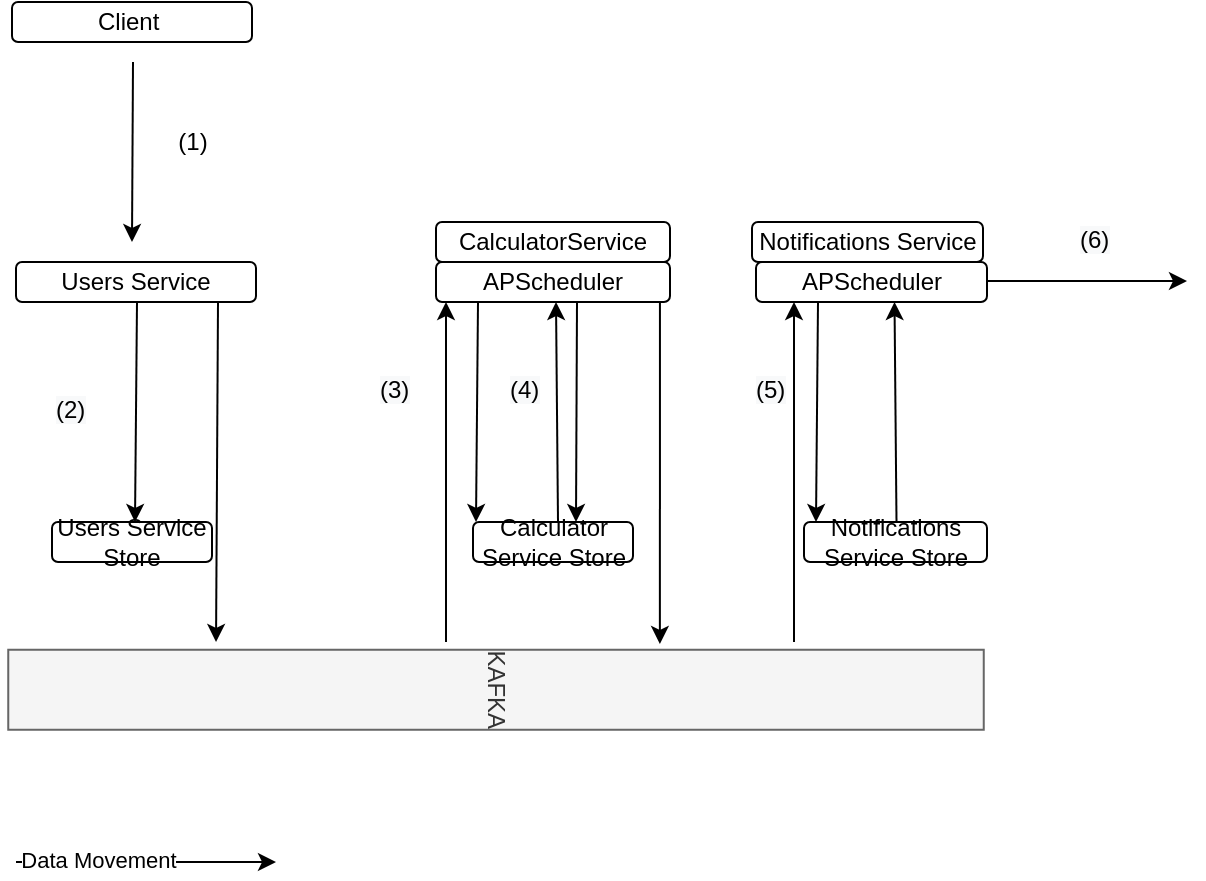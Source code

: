 <mxfile version="13.6.5" type="github">
  <diagram id="WI9T0HZ2pTsCkuznbFz-" name="Page-1">
    <mxGraphModel dx="1422" dy="921" grid="1" gridSize="10" guides="1" tooltips="1" connect="1" arrows="1" fold="1" page="1" pageScale="1" pageWidth="1169" pageHeight="827" math="0" shadow="0">
      <root>
        <mxCell id="0" />
        <mxCell id="1" parent="0" />
        <mxCell id="oiR4AqOKDmJaXYHkN7h8-17" value="KAFKA" style="rounded=0;whiteSpace=wrap;html=1;sketch=0;rotation=90;fillColor=#f5f5f5;strokeColor=#666666;fontColor=#333333;" parent="1" vertex="1">
          <mxGeometry x="520" y="160" width="40" height="487.75" as="geometry" />
        </mxCell>
        <mxCell id="oiR4AqOKDmJaXYHkN7h8-36" value="Users Service" style="rounded=1;whiteSpace=wrap;html=1;sketch=0;" parent="1" vertex="1">
          <mxGeometry x="300" y="190" width="120" height="20" as="geometry" />
        </mxCell>
        <mxCell id="oiR4AqOKDmJaXYHkN7h8-37" value="APScheduler" style="rounded=1;whiteSpace=wrap;html=1;sketch=0;" parent="1" vertex="1">
          <mxGeometry x="510" y="190" width="117" height="20" as="geometry" />
        </mxCell>
        <mxCell id="oiR4AqOKDmJaXYHkN7h8-38" value="APScheduler" style="rounded=1;whiteSpace=wrap;html=1;sketch=0;" parent="1" vertex="1">
          <mxGeometry x="670" y="190" width="115.5" height="20" as="geometry" />
        </mxCell>
        <mxCell id="3YZ4RTQzVcewJYnvILxL-3" value="" style="endArrow=classic;html=1;exitX=0.5;exitY=1;exitDx=0;exitDy=0;" edge="1" parent="1">
          <mxGeometry width="50" height="50" relative="1" as="geometry">
            <mxPoint x="360.5" y="210" as="sourcePoint" />
            <mxPoint x="359.5" y="320" as="targetPoint" />
          </mxGeometry>
        </mxCell>
        <mxCell id="3YZ4RTQzVcewJYnvILxL-7" value="Users Service Store" style="rounded=1;whiteSpace=wrap;html=1;sketch=0;" vertex="1" parent="1">
          <mxGeometry x="318" y="320" width="80" height="20" as="geometry" />
        </mxCell>
        <mxCell id="3YZ4RTQzVcewJYnvILxL-8" value="Calculator Service Store" style="rounded=1;whiteSpace=wrap;html=1;sketch=0;" vertex="1" parent="1">
          <mxGeometry x="528.5" y="320" width="80" height="20" as="geometry" />
        </mxCell>
        <mxCell id="3YZ4RTQzVcewJYnvILxL-9" value="Notifications Service Store" style="rounded=1;whiteSpace=wrap;html=1;sketch=0;" vertex="1" parent="1">
          <mxGeometry x="694" y="320" width="91.5" height="20" as="geometry" />
        </mxCell>
        <mxCell id="3YZ4RTQzVcewJYnvILxL-10" value="" style="endArrow=classic;html=1;exitX=0.5;exitY=1;exitDx=0;exitDy=0;entryX=-0.097;entryY=0.787;entryDx=0;entryDy=0;entryPerimeter=0;" edge="1" parent="1" target="oiR4AqOKDmJaXYHkN7h8-17">
          <mxGeometry width="50" height="50" relative="1" as="geometry">
            <mxPoint x="401" y="210" as="sourcePoint" />
            <mxPoint x="400" y="320" as="targetPoint" />
          </mxGeometry>
        </mxCell>
        <mxCell id="3YZ4RTQzVcewJYnvILxL-12" value="(1)" style="text;html=1;strokeColor=none;fillColor=none;align=center;verticalAlign=middle;whiteSpace=wrap;rounded=0;" vertex="1" parent="1">
          <mxGeometry x="350" y="120" width="77" height="20" as="geometry" />
        </mxCell>
        <mxCell id="3YZ4RTQzVcewJYnvILxL-14" value="" style="endArrow=classic;html=1;exitX=0.5;exitY=1;exitDx=0;exitDy=0;" edge="1" parent="1">
          <mxGeometry width="50" height="50" relative="1" as="geometry">
            <mxPoint x="358.5" y="90" as="sourcePoint" />
            <mxPoint x="358" y="180" as="targetPoint" />
          </mxGeometry>
        </mxCell>
        <mxCell id="3YZ4RTQzVcewJYnvILxL-15" value="" style="endArrow=classic;html=1;" edge="1" parent="1">
          <mxGeometry width="50" height="50" relative="1" as="geometry">
            <mxPoint x="300" y="490" as="sourcePoint" />
            <mxPoint x="430" y="490" as="targetPoint" />
          </mxGeometry>
        </mxCell>
        <mxCell id="3YZ4RTQzVcewJYnvILxL-16" value="Data Movement" style="edgeLabel;html=1;align=center;verticalAlign=middle;resizable=0;points=[];" vertex="1" connectable="0" parent="3YZ4RTQzVcewJYnvILxL-15">
          <mxGeometry x="-0.371" y="1" relative="1" as="geometry">
            <mxPoint as="offset" />
          </mxGeometry>
        </mxCell>
        <mxCell id="3YZ4RTQzVcewJYnvILxL-17" value="Client&amp;nbsp;" style="rounded=1;whiteSpace=wrap;html=1;sketch=0;" vertex="1" parent="1">
          <mxGeometry x="298" y="60" width="120" height="20" as="geometry" />
        </mxCell>
        <mxCell id="3YZ4RTQzVcewJYnvILxL-18" value="&lt;span style=&quot;color: rgb(0 , 0 , 0) ; font-family: &amp;#34;helvetica&amp;#34; ; font-size: 12px ; font-style: normal ; font-weight: 400 ; letter-spacing: normal ; text-align: center ; text-indent: 0px ; text-transform: none ; word-spacing: 0px ; background-color: rgb(248 , 249 , 250) ; display: inline ; float: none&quot;&gt;(2)&lt;/span&gt;" style="text;whiteSpace=wrap;html=1;" vertex="1" parent="1">
          <mxGeometry x="318" y="250" width="40" height="30" as="geometry" />
        </mxCell>
        <mxCell id="3YZ4RTQzVcewJYnvILxL-19" value="" style="endArrow=classic;html=1;entryX=0;entryY=1;entryDx=0;entryDy=0;" edge="1" parent="1">
          <mxGeometry width="50" height="50" relative="1" as="geometry">
            <mxPoint x="515" y="380" as="sourcePoint" />
            <mxPoint x="515" y="210" as="targetPoint" />
          </mxGeometry>
        </mxCell>
        <mxCell id="3YZ4RTQzVcewJYnvILxL-20" value="" style="endArrow=classic;html=1;exitX=0.5;exitY=1;exitDx=0;exitDy=0;" edge="1" parent="1">
          <mxGeometry width="50" height="50" relative="1" as="geometry">
            <mxPoint x="531" y="210" as="sourcePoint" />
            <mxPoint x="530" y="320" as="targetPoint" />
          </mxGeometry>
        </mxCell>
        <mxCell id="3YZ4RTQzVcewJYnvILxL-21" value="" style="endArrow=classic;html=1;exitX=0.5;exitY=1;exitDx=0;exitDy=0;" edge="1" parent="1">
          <mxGeometry width="50" height="50" relative="1" as="geometry">
            <mxPoint x="571" y="320" as="sourcePoint" />
            <mxPoint x="570" y="210" as="targetPoint" />
          </mxGeometry>
        </mxCell>
        <mxCell id="3YZ4RTQzVcewJYnvILxL-22" value="&lt;span style=&quot;color: rgb(0 , 0 , 0) ; font-family: &amp;#34;helvetica&amp;#34; ; font-size: 12px ; font-style: normal ; font-weight: 400 ; letter-spacing: normal ; text-align: center ; text-indent: 0px ; text-transform: none ; word-spacing: 0px ; background-color: rgb(248 , 249 , 250) ; display: inline ; float: none&quot;&gt;(3)&lt;/span&gt;" style="text;whiteSpace=wrap;html=1;" vertex="1" parent="1">
          <mxGeometry x="480" y="240" width="40" height="30" as="geometry" />
        </mxCell>
        <mxCell id="3YZ4RTQzVcewJYnvILxL-23" value="" style="endArrow=classic;html=1;" edge="1" parent="1">
          <mxGeometry width="50" height="50" relative="1" as="geometry">
            <mxPoint x="580.5" y="210" as="sourcePoint" />
            <mxPoint x="580" y="320" as="targetPoint" />
          </mxGeometry>
        </mxCell>
        <mxCell id="3YZ4RTQzVcewJYnvILxL-24" value="&lt;span style=&quot;color: rgb(0 , 0 , 0) ; font-family: &amp;#34;helvetica&amp;#34; ; font-size: 12px ; font-style: normal ; font-weight: 400 ; letter-spacing: normal ; text-align: center ; text-indent: 0px ; text-transform: none ; word-spacing: 0px ; background-color: rgb(248 , 249 , 250) ; display: inline ; float: none&quot;&gt;(4)&lt;/span&gt;" style="text;whiteSpace=wrap;html=1;" vertex="1" parent="1">
          <mxGeometry x="545" y="240" width="40" height="30" as="geometry" />
        </mxCell>
        <mxCell id="3YZ4RTQzVcewJYnvILxL-27" value="" style="endArrow=classic;html=1;entryX=-0.072;entryY=0.332;entryDx=0;entryDy=0;entryPerimeter=0;exitX=0.957;exitY=1;exitDx=0;exitDy=0;exitPerimeter=0;" edge="1" parent="1" source="oiR4AqOKDmJaXYHkN7h8-37" target="oiR4AqOKDmJaXYHkN7h8-17">
          <mxGeometry width="50" height="50" relative="1" as="geometry">
            <mxPoint x="622" y="220" as="sourcePoint" />
            <mxPoint x="608.5" y="320" as="targetPoint" />
          </mxGeometry>
        </mxCell>
        <mxCell id="3YZ4RTQzVcewJYnvILxL-28" value="" style="endArrow=classic;html=1;entryX=0;entryY=1;entryDx=0;entryDy=0;" edge="1" parent="1">
          <mxGeometry width="50" height="50" relative="1" as="geometry">
            <mxPoint x="689" y="380" as="sourcePoint" />
            <mxPoint x="689" y="210" as="targetPoint" />
          </mxGeometry>
        </mxCell>
        <mxCell id="3YZ4RTQzVcewJYnvILxL-29" value="" style="endArrow=classic;html=1;exitX=0.5;exitY=1;exitDx=0;exitDy=0;" edge="1" parent="1">
          <mxGeometry width="50" height="50" relative="1" as="geometry">
            <mxPoint x="701" y="210" as="sourcePoint" />
            <mxPoint x="700" y="320" as="targetPoint" />
          </mxGeometry>
        </mxCell>
        <mxCell id="3YZ4RTQzVcewJYnvILxL-31" value="" style="endArrow=classic;html=1;exitX=0.5;exitY=1;exitDx=0;exitDy=0;" edge="1" parent="1">
          <mxGeometry width="50" height="50" relative="1" as="geometry">
            <mxPoint x="740.25" y="320" as="sourcePoint" />
            <mxPoint x="739.25" y="210" as="targetPoint" />
          </mxGeometry>
        </mxCell>
        <mxCell id="3YZ4RTQzVcewJYnvILxL-32" value="CalculatorService" style="rounded=1;whiteSpace=wrap;html=1;sketch=0;" vertex="1" parent="1">
          <mxGeometry x="510" y="170" width="117" height="20" as="geometry" />
        </mxCell>
        <mxCell id="3YZ4RTQzVcewJYnvILxL-35" value="&lt;span style=&quot;color: rgb(0 , 0 , 0) ; font-family: &amp;#34;helvetica&amp;#34; ; font-size: 12px ; font-style: normal ; font-weight: 400 ; letter-spacing: normal ; text-align: center ; text-indent: 0px ; text-transform: none ; word-spacing: 0px ; background-color: rgb(248 , 249 , 250) ; display: inline ; float: none&quot;&gt;(5)&lt;/span&gt;" style="text;whiteSpace=wrap;html=1;" vertex="1" parent="1">
          <mxGeometry x="668" y="240" width="40" height="30" as="geometry" />
        </mxCell>
        <mxCell id="3YZ4RTQzVcewJYnvILxL-41" value="Notifications Service" style="rounded=1;whiteSpace=wrap;html=1;sketch=0;" vertex="1" parent="1">
          <mxGeometry x="668" y="170" width="115.5" height="20" as="geometry" />
        </mxCell>
        <mxCell id="3YZ4RTQzVcewJYnvILxL-42" value="" style="endArrow=classic;html=1;" edge="1" parent="1">
          <mxGeometry width="50" height="50" relative="1" as="geometry">
            <mxPoint x="785.5" y="199.5" as="sourcePoint" />
            <mxPoint x="885.5" y="199.5" as="targetPoint" />
          </mxGeometry>
        </mxCell>
        <mxCell id="3YZ4RTQzVcewJYnvILxL-43" value="&lt;span style=&quot;color: rgb(0 , 0 , 0) ; font-family: &amp;#34;helvetica&amp;#34; ; font-size: 12px ; font-style: normal ; font-weight: 400 ; letter-spacing: normal ; text-align: center ; text-indent: 0px ; text-transform: none ; word-spacing: 0px ; background-color: rgb(248 , 249 , 250) ; display: inline ; float: none&quot;&gt;(6)&lt;/span&gt;" style="text;whiteSpace=wrap;html=1;" vertex="1" parent="1">
          <mxGeometry x="830" y="165" width="40" height="30" as="geometry" />
        </mxCell>
      </root>
    </mxGraphModel>
  </diagram>
</mxfile>
